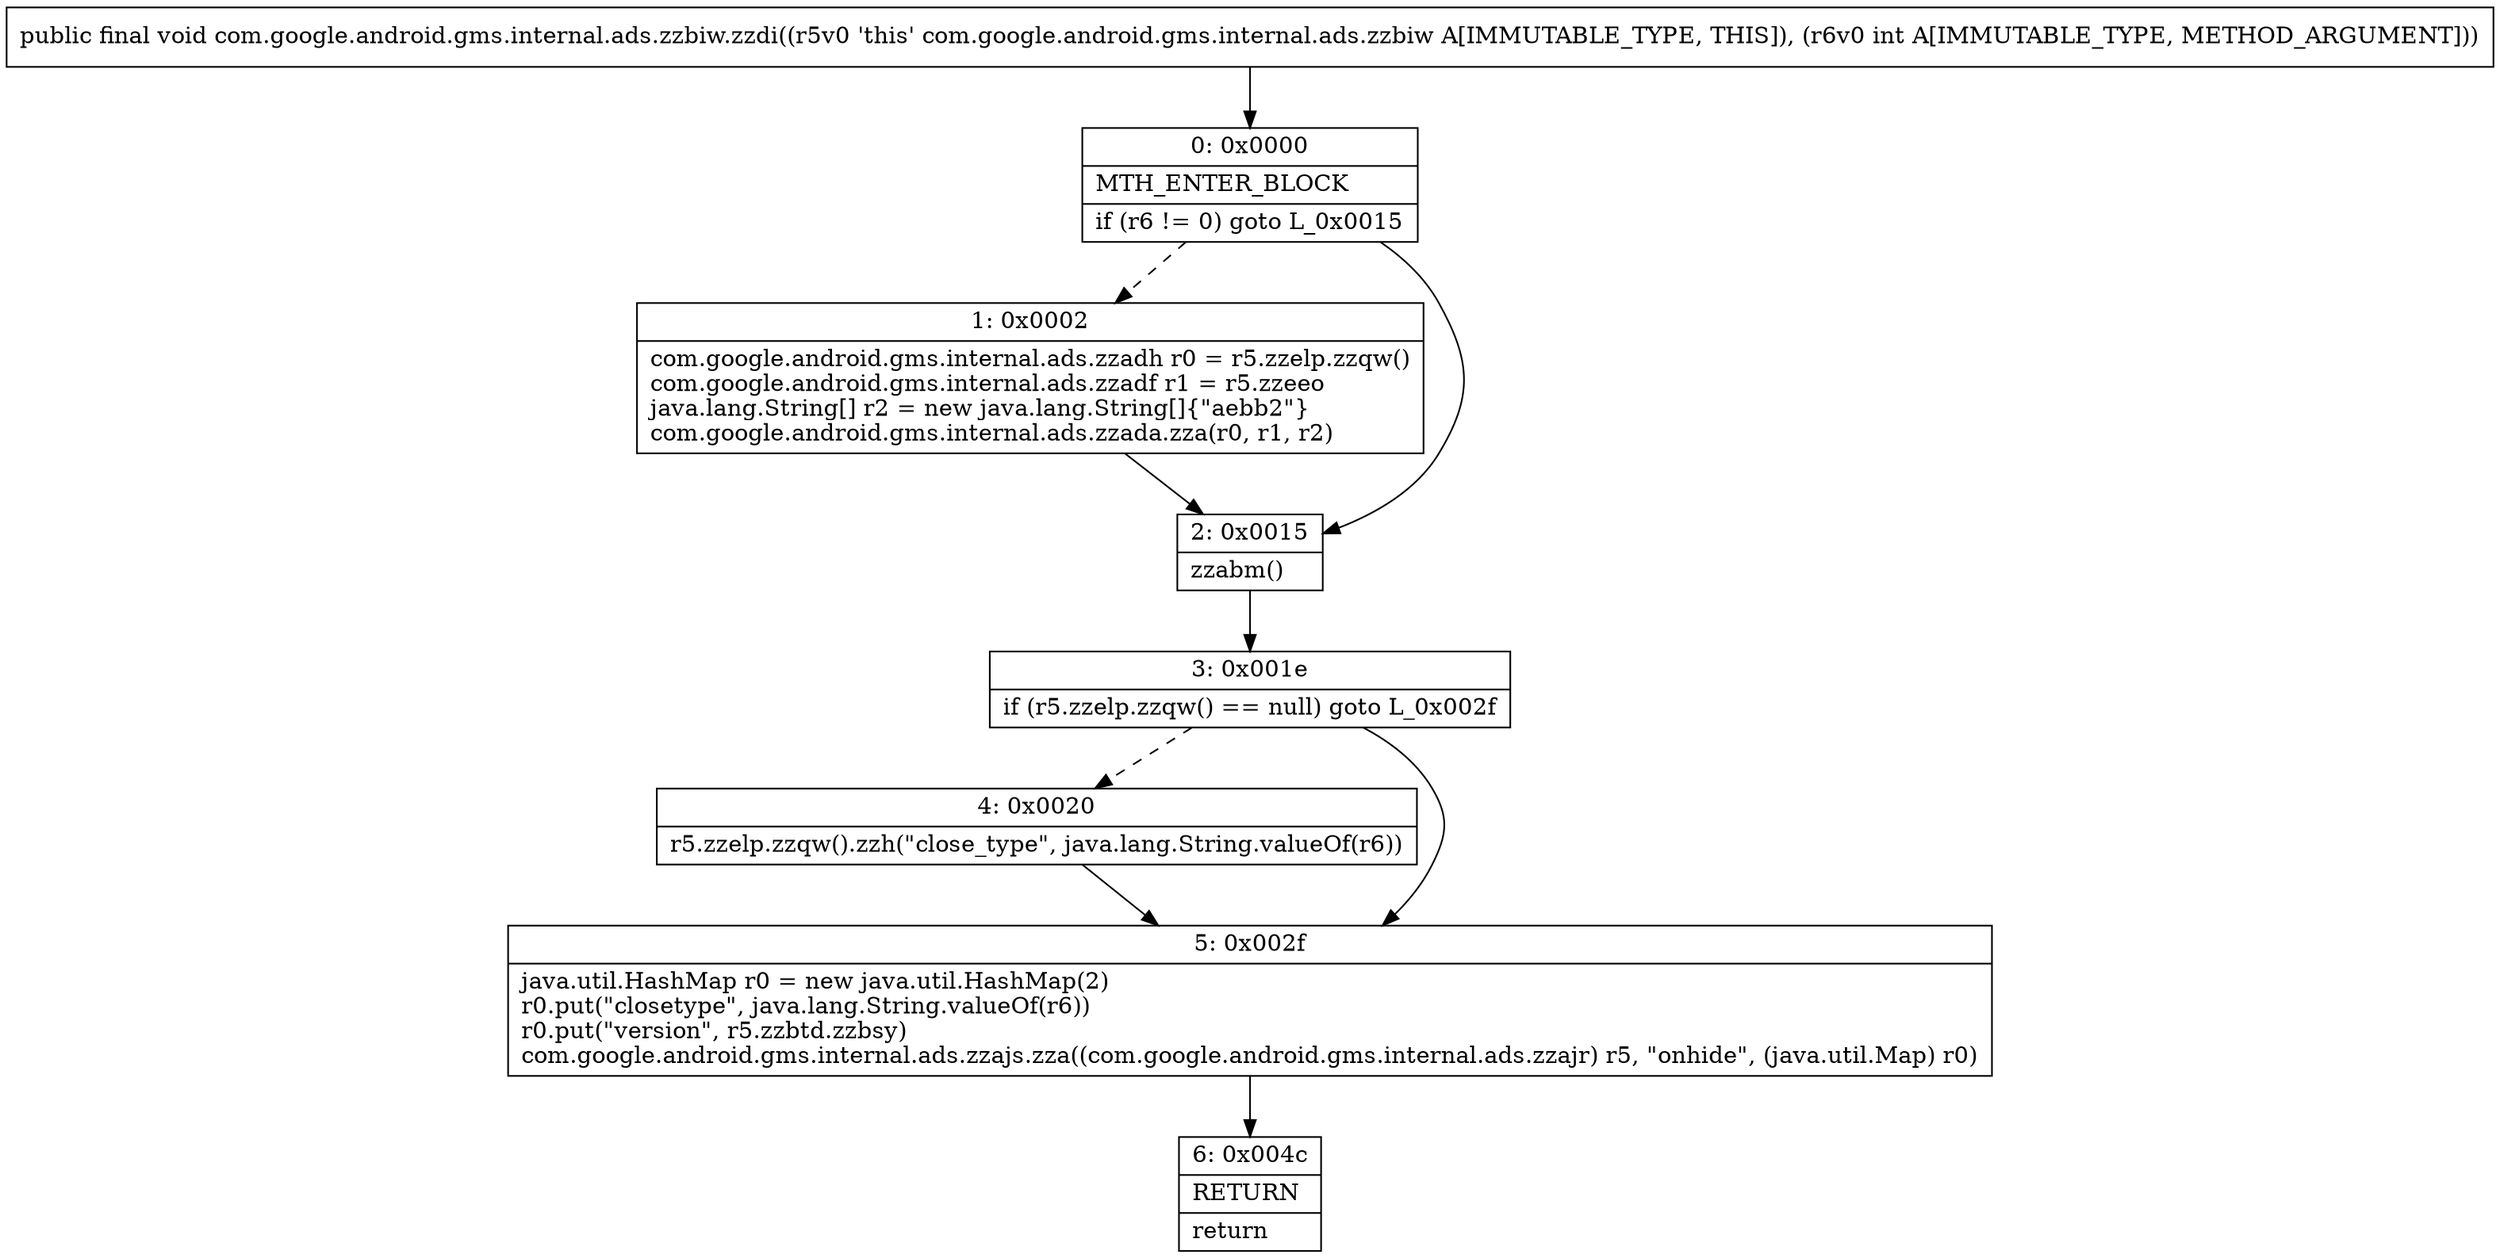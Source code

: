 digraph "CFG forcom.google.android.gms.internal.ads.zzbiw.zzdi(I)V" {
Node_0 [shape=record,label="{0\:\ 0x0000|MTH_ENTER_BLOCK\l|if (r6 != 0) goto L_0x0015\l}"];
Node_1 [shape=record,label="{1\:\ 0x0002|com.google.android.gms.internal.ads.zzadh r0 = r5.zzelp.zzqw()\lcom.google.android.gms.internal.ads.zzadf r1 = r5.zzeeo\ljava.lang.String[] r2 = new java.lang.String[]\{\"aebb2\"\}\lcom.google.android.gms.internal.ads.zzada.zza(r0, r1, r2)\l}"];
Node_2 [shape=record,label="{2\:\ 0x0015|zzabm()\l}"];
Node_3 [shape=record,label="{3\:\ 0x001e|if (r5.zzelp.zzqw() == null) goto L_0x002f\l}"];
Node_4 [shape=record,label="{4\:\ 0x0020|r5.zzelp.zzqw().zzh(\"close_type\", java.lang.String.valueOf(r6))\l}"];
Node_5 [shape=record,label="{5\:\ 0x002f|java.util.HashMap r0 = new java.util.HashMap(2)\lr0.put(\"closetype\", java.lang.String.valueOf(r6))\lr0.put(\"version\", r5.zzbtd.zzbsy)\lcom.google.android.gms.internal.ads.zzajs.zza((com.google.android.gms.internal.ads.zzajr) r5, \"onhide\", (java.util.Map) r0)\l}"];
Node_6 [shape=record,label="{6\:\ 0x004c|RETURN\l|return\l}"];
MethodNode[shape=record,label="{public final void com.google.android.gms.internal.ads.zzbiw.zzdi((r5v0 'this' com.google.android.gms.internal.ads.zzbiw A[IMMUTABLE_TYPE, THIS]), (r6v0 int A[IMMUTABLE_TYPE, METHOD_ARGUMENT])) }"];
MethodNode -> Node_0;
Node_0 -> Node_1[style=dashed];
Node_0 -> Node_2;
Node_1 -> Node_2;
Node_2 -> Node_3;
Node_3 -> Node_4[style=dashed];
Node_3 -> Node_5;
Node_4 -> Node_5;
Node_5 -> Node_6;
}

